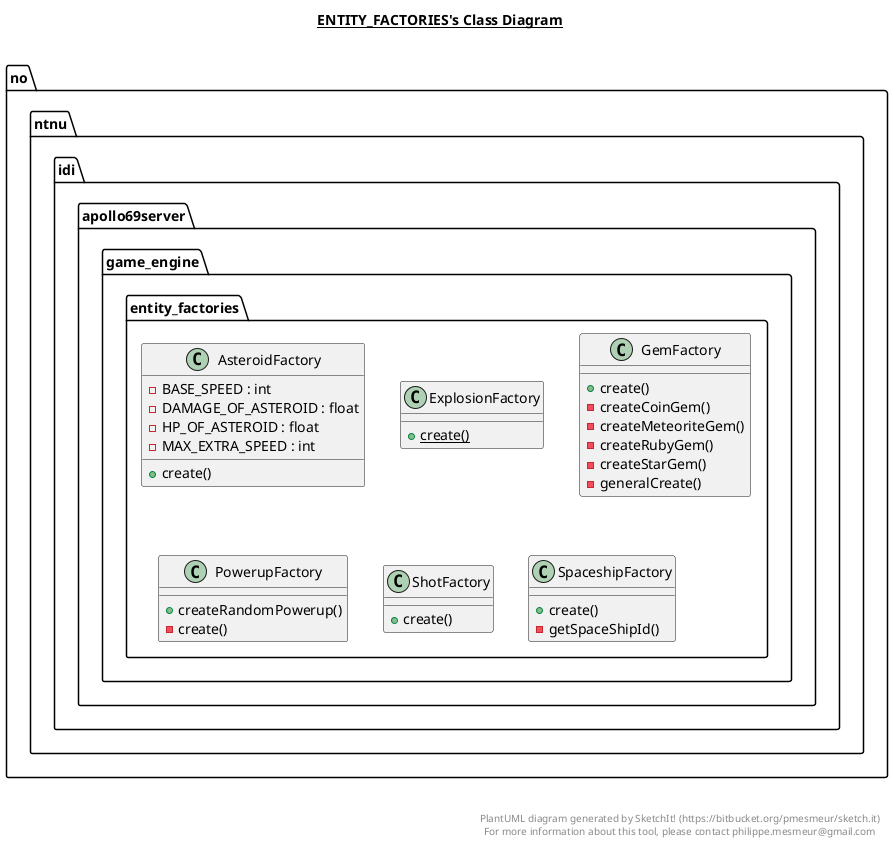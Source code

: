 @startuml

title __ENTITY_FACTORIES's Class Diagram__\n

  namespace no.ntnu.idi.apollo69server {
    namespace game_engine {
      namespace entity_factories {
        class no.ntnu.idi.apollo69server.game_engine.entity_factories.AsteroidFactory {
            - BASE_SPEED : int
            - DAMAGE_OF_ASTEROID : float
            - HP_OF_ASTEROID : float
            - MAX_EXTRA_SPEED : int
            + create()
        }
      }
    }
  }
  

  namespace no.ntnu.idi.apollo69server {
    namespace game_engine {
      namespace entity_factories {
        class no.ntnu.idi.apollo69server.game_engine.entity_factories.ExplosionFactory {
            {static} + create()
        }
      }
    }
  }
  

  namespace no.ntnu.idi.apollo69server {
    namespace game_engine {
      namespace entity_factories {
        class no.ntnu.idi.apollo69server.game_engine.entity_factories.GemFactory {
            + create()
            - createCoinGem()
            - createMeteoriteGem()
            - createRubyGem()
            - createStarGem()
            - generalCreate()
        }
      }
    }
  }
  

  namespace no.ntnu.idi.apollo69server {
    namespace game_engine {
      namespace entity_factories {
        class no.ntnu.idi.apollo69server.game_engine.entity_factories.PowerupFactory {
            + createRandomPowerup()
            - create()
        }
      }
    }
  }
  

  namespace no.ntnu.idi.apollo69server {
    namespace game_engine {
      namespace entity_factories {
        class no.ntnu.idi.apollo69server.game_engine.entity_factories.ShotFactory {
            + create()
        }
      }
    }
  }
  

  namespace no.ntnu.idi.apollo69server {
    namespace game_engine {
      namespace entity_factories {
        class no.ntnu.idi.apollo69server.game_engine.entity_factories.SpaceshipFactory {
            + create()
            - getSpaceShipId()
        }
      }
    }
  }
  



right footer


PlantUML diagram generated by SketchIt! (https://bitbucket.org/pmesmeur/sketch.it)
For more information about this tool, please contact philippe.mesmeur@gmail.com
endfooter

@enduml

